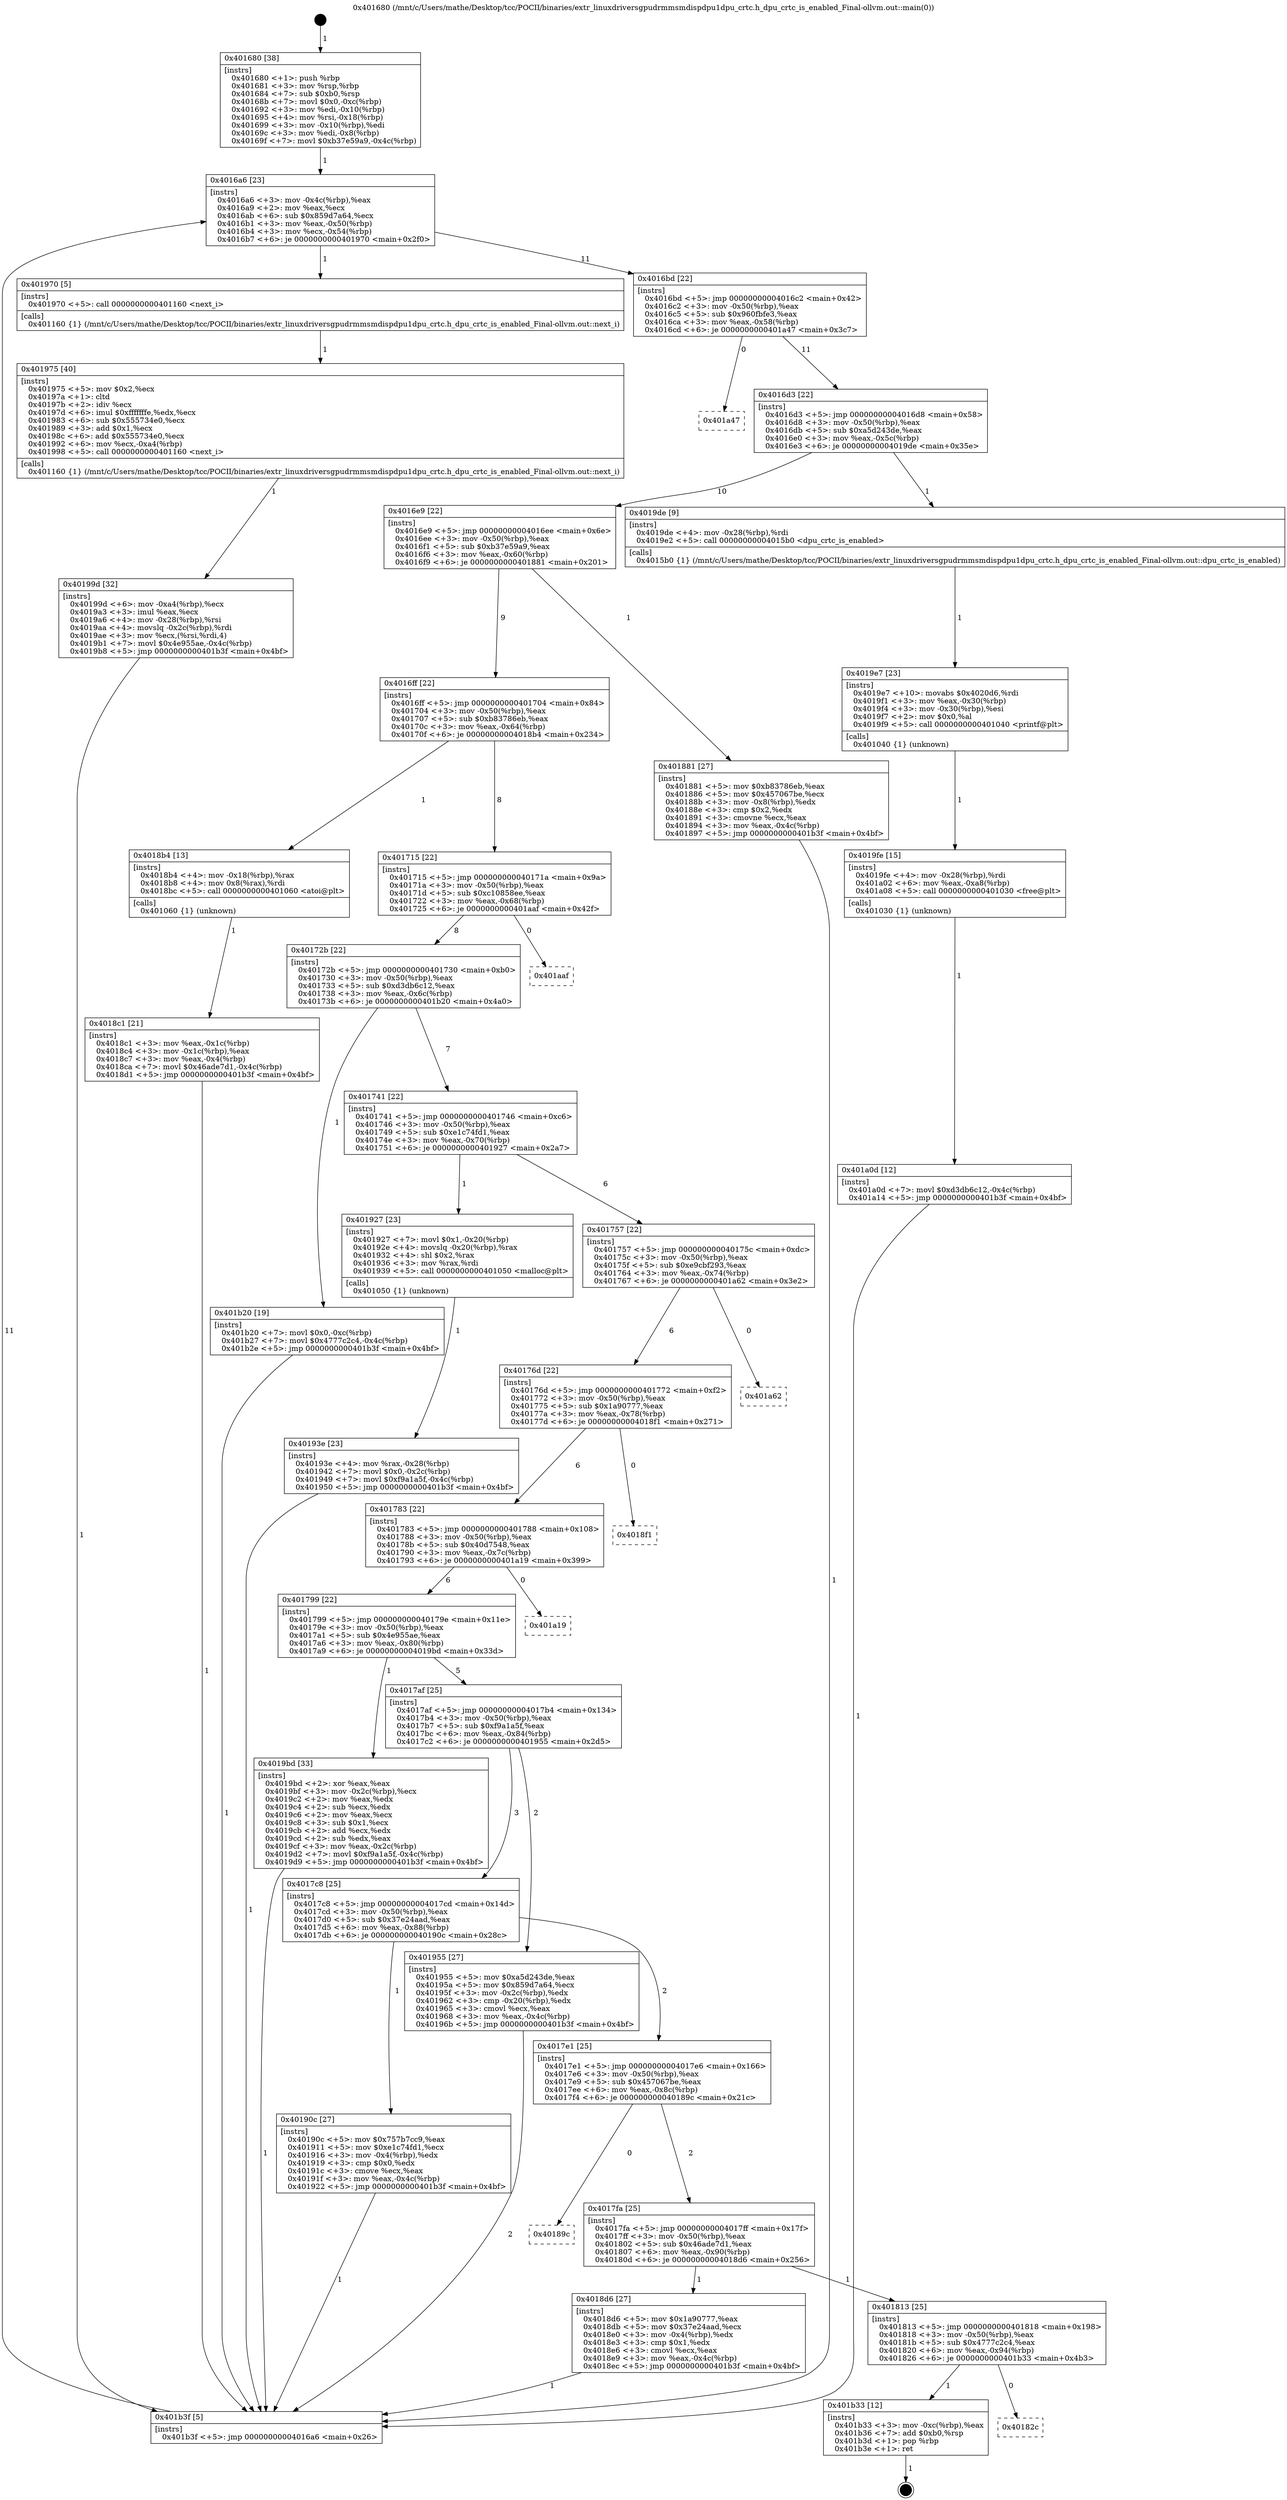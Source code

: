 digraph "0x401680" {
  label = "0x401680 (/mnt/c/Users/mathe/Desktop/tcc/POCII/binaries/extr_linuxdriversgpudrmmsmdispdpu1dpu_crtc.h_dpu_crtc_is_enabled_Final-ollvm.out::main(0))"
  labelloc = "t"
  node[shape=record]

  Entry [label="",width=0.3,height=0.3,shape=circle,fillcolor=black,style=filled]
  "0x4016a6" [label="{
     0x4016a6 [23]\l
     | [instrs]\l
     &nbsp;&nbsp;0x4016a6 \<+3\>: mov -0x4c(%rbp),%eax\l
     &nbsp;&nbsp;0x4016a9 \<+2\>: mov %eax,%ecx\l
     &nbsp;&nbsp;0x4016ab \<+6\>: sub $0x859d7a64,%ecx\l
     &nbsp;&nbsp;0x4016b1 \<+3\>: mov %eax,-0x50(%rbp)\l
     &nbsp;&nbsp;0x4016b4 \<+3\>: mov %ecx,-0x54(%rbp)\l
     &nbsp;&nbsp;0x4016b7 \<+6\>: je 0000000000401970 \<main+0x2f0\>\l
  }"]
  "0x401970" [label="{
     0x401970 [5]\l
     | [instrs]\l
     &nbsp;&nbsp;0x401970 \<+5\>: call 0000000000401160 \<next_i\>\l
     | [calls]\l
     &nbsp;&nbsp;0x401160 \{1\} (/mnt/c/Users/mathe/Desktop/tcc/POCII/binaries/extr_linuxdriversgpudrmmsmdispdpu1dpu_crtc.h_dpu_crtc_is_enabled_Final-ollvm.out::next_i)\l
  }"]
  "0x4016bd" [label="{
     0x4016bd [22]\l
     | [instrs]\l
     &nbsp;&nbsp;0x4016bd \<+5\>: jmp 00000000004016c2 \<main+0x42\>\l
     &nbsp;&nbsp;0x4016c2 \<+3\>: mov -0x50(%rbp),%eax\l
     &nbsp;&nbsp;0x4016c5 \<+5\>: sub $0x960fbfe3,%eax\l
     &nbsp;&nbsp;0x4016ca \<+3\>: mov %eax,-0x58(%rbp)\l
     &nbsp;&nbsp;0x4016cd \<+6\>: je 0000000000401a47 \<main+0x3c7\>\l
  }"]
  Exit [label="",width=0.3,height=0.3,shape=circle,fillcolor=black,style=filled,peripheries=2]
  "0x401a47" [label="{
     0x401a47\l
  }", style=dashed]
  "0x4016d3" [label="{
     0x4016d3 [22]\l
     | [instrs]\l
     &nbsp;&nbsp;0x4016d3 \<+5\>: jmp 00000000004016d8 \<main+0x58\>\l
     &nbsp;&nbsp;0x4016d8 \<+3\>: mov -0x50(%rbp),%eax\l
     &nbsp;&nbsp;0x4016db \<+5\>: sub $0xa5d243de,%eax\l
     &nbsp;&nbsp;0x4016e0 \<+3\>: mov %eax,-0x5c(%rbp)\l
     &nbsp;&nbsp;0x4016e3 \<+6\>: je 00000000004019de \<main+0x35e\>\l
  }"]
  "0x40182c" [label="{
     0x40182c\l
  }", style=dashed]
  "0x4019de" [label="{
     0x4019de [9]\l
     | [instrs]\l
     &nbsp;&nbsp;0x4019de \<+4\>: mov -0x28(%rbp),%rdi\l
     &nbsp;&nbsp;0x4019e2 \<+5\>: call 00000000004015b0 \<dpu_crtc_is_enabled\>\l
     | [calls]\l
     &nbsp;&nbsp;0x4015b0 \{1\} (/mnt/c/Users/mathe/Desktop/tcc/POCII/binaries/extr_linuxdriversgpudrmmsmdispdpu1dpu_crtc.h_dpu_crtc_is_enabled_Final-ollvm.out::dpu_crtc_is_enabled)\l
  }"]
  "0x4016e9" [label="{
     0x4016e9 [22]\l
     | [instrs]\l
     &nbsp;&nbsp;0x4016e9 \<+5\>: jmp 00000000004016ee \<main+0x6e\>\l
     &nbsp;&nbsp;0x4016ee \<+3\>: mov -0x50(%rbp),%eax\l
     &nbsp;&nbsp;0x4016f1 \<+5\>: sub $0xb37e59a9,%eax\l
     &nbsp;&nbsp;0x4016f6 \<+3\>: mov %eax,-0x60(%rbp)\l
     &nbsp;&nbsp;0x4016f9 \<+6\>: je 0000000000401881 \<main+0x201\>\l
  }"]
  "0x401b33" [label="{
     0x401b33 [12]\l
     | [instrs]\l
     &nbsp;&nbsp;0x401b33 \<+3\>: mov -0xc(%rbp),%eax\l
     &nbsp;&nbsp;0x401b36 \<+7\>: add $0xb0,%rsp\l
     &nbsp;&nbsp;0x401b3d \<+1\>: pop %rbp\l
     &nbsp;&nbsp;0x401b3e \<+1\>: ret\l
  }"]
  "0x401881" [label="{
     0x401881 [27]\l
     | [instrs]\l
     &nbsp;&nbsp;0x401881 \<+5\>: mov $0xb83786eb,%eax\l
     &nbsp;&nbsp;0x401886 \<+5\>: mov $0x457067be,%ecx\l
     &nbsp;&nbsp;0x40188b \<+3\>: mov -0x8(%rbp),%edx\l
     &nbsp;&nbsp;0x40188e \<+3\>: cmp $0x2,%edx\l
     &nbsp;&nbsp;0x401891 \<+3\>: cmovne %ecx,%eax\l
     &nbsp;&nbsp;0x401894 \<+3\>: mov %eax,-0x4c(%rbp)\l
     &nbsp;&nbsp;0x401897 \<+5\>: jmp 0000000000401b3f \<main+0x4bf\>\l
  }"]
  "0x4016ff" [label="{
     0x4016ff [22]\l
     | [instrs]\l
     &nbsp;&nbsp;0x4016ff \<+5\>: jmp 0000000000401704 \<main+0x84\>\l
     &nbsp;&nbsp;0x401704 \<+3\>: mov -0x50(%rbp),%eax\l
     &nbsp;&nbsp;0x401707 \<+5\>: sub $0xb83786eb,%eax\l
     &nbsp;&nbsp;0x40170c \<+3\>: mov %eax,-0x64(%rbp)\l
     &nbsp;&nbsp;0x40170f \<+6\>: je 00000000004018b4 \<main+0x234\>\l
  }"]
  "0x401b3f" [label="{
     0x401b3f [5]\l
     | [instrs]\l
     &nbsp;&nbsp;0x401b3f \<+5\>: jmp 00000000004016a6 \<main+0x26\>\l
  }"]
  "0x401680" [label="{
     0x401680 [38]\l
     | [instrs]\l
     &nbsp;&nbsp;0x401680 \<+1\>: push %rbp\l
     &nbsp;&nbsp;0x401681 \<+3\>: mov %rsp,%rbp\l
     &nbsp;&nbsp;0x401684 \<+7\>: sub $0xb0,%rsp\l
     &nbsp;&nbsp;0x40168b \<+7\>: movl $0x0,-0xc(%rbp)\l
     &nbsp;&nbsp;0x401692 \<+3\>: mov %edi,-0x10(%rbp)\l
     &nbsp;&nbsp;0x401695 \<+4\>: mov %rsi,-0x18(%rbp)\l
     &nbsp;&nbsp;0x401699 \<+3\>: mov -0x10(%rbp),%edi\l
     &nbsp;&nbsp;0x40169c \<+3\>: mov %edi,-0x8(%rbp)\l
     &nbsp;&nbsp;0x40169f \<+7\>: movl $0xb37e59a9,-0x4c(%rbp)\l
  }"]
  "0x401a0d" [label="{
     0x401a0d [12]\l
     | [instrs]\l
     &nbsp;&nbsp;0x401a0d \<+7\>: movl $0xd3db6c12,-0x4c(%rbp)\l
     &nbsp;&nbsp;0x401a14 \<+5\>: jmp 0000000000401b3f \<main+0x4bf\>\l
  }"]
  "0x4018b4" [label="{
     0x4018b4 [13]\l
     | [instrs]\l
     &nbsp;&nbsp;0x4018b4 \<+4\>: mov -0x18(%rbp),%rax\l
     &nbsp;&nbsp;0x4018b8 \<+4\>: mov 0x8(%rax),%rdi\l
     &nbsp;&nbsp;0x4018bc \<+5\>: call 0000000000401060 \<atoi@plt\>\l
     | [calls]\l
     &nbsp;&nbsp;0x401060 \{1\} (unknown)\l
  }"]
  "0x401715" [label="{
     0x401715 [22]\l
     | [instrs]\l
     &nbsp;&nbsp;0x401715 \<+5\>: jmp 000000000040171a \<main+0x9a\>\l
     &nbsp;&nbsp;0x40171a \<+3\>: mov -0x50(%rbp),%eax\l
     &nbsp;&nbsp;0x40171d \<+5\>: sub $0xc10858ee,%eax\l
     &nbsp;&nbsp;0x401722 \<+3\>: mov %eax,-0x68(%rbp)\l
     &nbsp;&nbsp;0x401725 \<+6\>: je 0000000000401aaf \<main+0x42f\>\l
  }"]
  "0x4018c1" [label="{
     0x4018c1 [21]\l
     | [instrs]\l
     &nbsp;&nbsp;0x4018c1 \<+3\>: mov %eax,-0x1c(%rbp)\l
     &nbsp;&nbsp;0x4018c4 \<+3\>: mov -0x1c(%rbp),%eax\l
     &nbsp;&nbsp;0x4018c7 \<+3\>: mov %eax,-0x4(%rbp)\l
     &nbsp;&nbsp;0x4018ca \<+7\>: movl $0x46ade7d1,-0x4c(%rbp)\l
     &nbsp;&nbsp;0x4018d1 \<+5\>: jmp 0000000000401b3f \<main+0x4bf\>\l
  }"]
  "0x4019fe" [label="{
     0x4019fe [15]\l
     | [instrs]\l
     &nbsp;&nbsp;0x4019fe \<+4\>: mov -0x28(%rbp),%rdi\l
     &nbsp;&nbsp;0x401a02 \<+6\>: mov %eax,-0xa8(%rbp)\l
     &nbsp;&nbsp;0x401a08 \<+5\>: call 0000000000401030 \<free@plt\>\l
     | [calls]\l
     &nbsp;&nbsp;0x401030 \{1\} (unknown)\l
  }"]
  "0x401aaf" [label="{
     0x401aaf\l
  }", style=dashed]
  "0x40172b" [label="{
     0x40172b [22]\l
     | [instrs]\l
     &nbsp;&nbsp;0x40172b \<+5\>: jmp 0000000000401730 \<main+0xb0\>\l
     &nbsp;&nbsp;0x401730 \<+3\>: mov -0x50(%rbp),%eax\l
     &nbsp;&nbsp;0x401733 \<+5\>: sub $0xd3db6c12,%eax\l
     &nbsp;&nbsp;0x401738 \<+3\>: mov %eax,-0x6c(%rbp)\l
     &nbsp;&nbsp;0x40173b \<+6\>: je 0000000000401b20 \<main+0x4a0\>\l
  }"]
  "0x4019e7" [label="{
     0x4019e7 [23]\l
     | [instrs]\l
     &nbsp;&nbsp;0x4019e7 \<+10\>: movabs $0x4020d6,%rdi\l
     &nbsp;&nbsp;0x4019f1 \<+3\>: mov %eax,-0x30(%rbp)\l
     &nbsp;&nbsp;0x4019f4 \<+3\>: mov -0x30(%rbp),%esi\l
     &nbsp;&nbsp;0x4019f7 \<+2\>: mov $0x0,%al\l
     &nbsp;&nbsp;0x4019f9 \<+5\>: call 0000000000401040 \<printf@plt\>\l
     | [calls]\l
     &nbsp;&nbsp;0x401040 \{1\} (unknown)\l
  }"]
  "0x401b20" [label="{
     0x401b20 [19]\l
     | [instrs]\l
     &nbsp;&nbsp;0x401b20 \<+7\>: movl $0x0,-0xc(%rbp)\l
     &nbsp;&nbsp;0x401b27 \<+7\>: movl $0x4777c2c4,-0x4c(%rbp)\l
     &nbsp;&nbsp;0x401b2e \<+5\>: jmp 0000000000401b3f \<main+0x4bf\>\l
  }"]
  "0x401741" [label="{
     0x401741 [22]\l
     | [instrs]\l
     &nbsp;&nbsp;0x401741 \<+5\>: jmp 0000000000401746 \<main+0xc6\>\l
     &nbsp;&nbsp;0x401746 \<+3\>: mov -0x50(%rbp),%eax\l
     &nbsp;&nbsp;0x401749 \<+5\>: sub $0xe1c74fd1,%eax\l
     &nbsp;&nbsp;0x40174e \<+3\>: mov %eax,-0x70(%rbp)\l
     &nbsp;&nbsp;0x401751 \<+6\>: je 0000000000401927 \<main+0x2a7\>\l
  }"]
  "0x40199d" [label="{
     0x40199d [32]\l
     | [instrs]\l
     &nbsp;&nbsp;0x40199d \<+6\>: mov -0xa4(%rbp),%ecx\l
     &nbsp;&nbsp;0x4019a3 \<+3\>: imul %eax,%ecx\l
     &nbsp;&nbsp;0x4019a6 \<+4\>: mov -0x28(%rbp),%rsi\l
     &nbsp;&nbsp;0x4019aa \<+4\>: movslq -0x2c(%rbp),%rdi\l
     &nbsp;&nbsp;0x4019ae \<+3\>: mov %ecx,(%rsi,%rdi,4)\l
     &nbsp;&nbsp;0x4019b1 \<+7\>: movl $0x4e955ae,-0x4c(%rbp)\l
     &nbsp;&nbsp;0x4019b8 \<+5\>: jmp 0000000000401b3f \<main+0x4bf\>\l
  }"]
  "0x401927" [label="{
     0x401927 [23]\l
     | [instrs]\l
     &nbsp;&nbsp;0x401927 \<+7\>: movl $0x1,-0x20(%rbp)\l
     &nbsp;&nbsp;0x40192e \<+4\>: movslq -0x20(%rbp),%rax\l
     &nbsp;&nbsp;0x401932 \<+4\>: shl $0x2,%rax\l
     &nbsp;&nbsp;0x401936 \<+3\>: mov %rax,%rdi\l
     &nbsp;&nbsp;0x401939 \<+5\>: call 0000000000401050 \<malloc@plt\>\l
     | [calls]\l
     &nbsp;&nbsp;0x401050 \{1\} (unknown)\l
  }"]
  "0x401757" [label="{
     0x401757 [22]\l
     | [instrs]\l
     &nbsp;&nbsp;0x401757 \<+5\>: jmp 000000000040175c \<main+0xdc\>\l
     &nbsp;&nbsp;0x40175c \<+3\>: mov -0x50(%rbp),%eax\l
     &nbsp;&nbsp;0x40175f \<+5\>: sub $0xe9cbf293,%eax\l
     &nbsp;&nbsp;0x401764 \<+3\>: mov %eax,-0x74(%rbp)\l
     &nbsp;&nbsp;0x401767 \<+6\>: je 0000000000401a62 \<main+0x3e2\>\l
  }"]
  "0x401975" [label="{
     0x401975 [40]\l
     | [instrs]\l
     &nbsp;&nbsp;0x401975 \<+5\>: mov $0x2,%ecx\l
     &nbsp;&nbsp;0x40197a \<+1\>: cltd\l
     &nbsp;&nbsp;0x40197b \<+2\>: idiv %ecx\l
     &nbsp;&nbsp;0x40197d \<+6\>: imul $0xfffffffe,%edx,%ecx\l
     &nbsp;&nbsp;0x401983 \<+6\>: sub $0x555734e0,%ecx\l
     &nbsp;&nbsp;0x401989 \<+3\>: add $0x1,%ecx\l
     &nbsp;&nbsp;0x40198c \<+6\>: add $0x555734e0,%ecx\l
     &nbsp;&nbsp;0x401992 \<+6\>: mov %ecx,-0xa4(%rbp)\l
     &nbsp;&nbsp;0x401998 \<+5\>: call 0000000000401160 \<next_i\>\l
     | [calls]\l
     &nbsp;&nbsp;0x401160 \{1\} (/mnt/c/Users/mathe/Desktop/tcc/POCII/binaries/extr_linuxdriversgpudrmmsmdispdpu1dpu_crtc.h_dpu_crtc_is_enabled_Final-ollvm.out::next_i)\l
  }"]
  "0x401a62" [label="{
     0x401a62\l
  }", style=dashed]
  "0x40176d" [label="{
     0x40176d [22]\l
     | [instrs]\l
     &nbsp;&nbsp;0x40176d \<+5\>: jmp 0000000000401772 \<main+0xf2\>\l
     &nbsp;&nbsp;0x401772 \<+3\>: mov -0x50(%rbp),%eax\l
     &nbsp;&nbsp;0x401775 \<+5\>: sub $0x1a90777,%eax\l
     &nbsp;&nbsp;0x40177a \<+3\>: mov %eax,-0x78(%rbp)\l
     &nbsp;&nbsp;0x40177d \<+6\>: je 00000000004018f1 \<main+0x271\>\l
  }"]
  "0x40193e" [label="{
     0x40193e [23]\l
     | [instrs]\l
     &nbsp;&nbsp;0x40193e \<+4\>: mov %rax,-0x28(%rbp)\l
     &nbsp;&nbsp;0x401942 \<+7\>: movl $0x0,-0x2c(%rbp)\l
     &nbsp;&nbsp;0x401949 \<+7\>: movl $0xf9a1a5f,-0x4c(%rbp)\l
     &nbsp;&nbsp;0x401950 \<+5\>: jmp 0000000000401b3f \<main+0x4bf\>\l
  }"]
  "0x4018f1" [label="{
     0x4018f1\l
  }", style=dashed]
  "0x401783" [label="{
     0x401783 [22]\l
     | [instrs]\l
     &nbsp;&nbsp;0x401783 \<+5\>: jmp 0000000000401788 \<main+0x108\>\l
     &nbsp;&nbsp;0x401788 \<+3\>: mov -0x50(%rbp),%eax\l
     &nbsp;&nbsp;0x40178b \<+5\>: sub $0x40d7548,%eax\l
     &nbsp;&nbsp;0x401790 \<+3\>: mov %eax,-0x7c(%rbp)\l
     &nbsp;&nbsp;0x401793 \<+6\>: je 0000000000401a19 \<main+0x399\>\l
  }"]
  "0x401813" [label="{
     0x401813 [25]\l
     | [instrs]\l
     &nbsp;&nbsp;0x401813 \<+5\>: jmp 0000000000401818 \<main+0x198\>\l
     &nbsp;&nbsp;0x401818 \<+3\>: mov -0x50(%rbp),%eax\l
     &nbsp;&nbsp;0x40181b \<+5\>: sub $0x4777c2c4,%eax\l
     &nbsp;&nbsp;0x401820 \<+6\>: mov %eax,-0x94(%rbp)\l
     &nbsp;&nbsp;0x401826 \<+6\>: je 0000000000401b33 \<main+0x4b3\>\l
  }"]
  "0x401a19" [label="{
     0x401a19\l
  }", style=dashed]
  "0x401799" [label="{
     0x401799 [22]\l
     | [instrs]\l
     &nbsp;&nbsp;0x401799 \<+5\>: jmp 000000000040179e \<main+0x11e\>\l
     &nbsp;&nbsp;0x40179e \<+3\>: mov -0x50(%rbp),%eax\l
     &nbsp;&nbsp;0x4017a1 \<+5\>: sub $0x4e955ae,%eax\l
     &nbsp;&nbsp;0x4017a6 \<+3\>: mov %eax,-0x80(%rbp)\l
     &nbsp;&nbsp;0x4017a9 \<+6\>: je 00000000004019bd \<main+0x33d\>\l
  }"]
  "0x4018d6" [label="{
     0x4018d6 [27]\l
     | [instrs]\l
     &nbsp;&nbsp;0x4018d6 \<+5\>: mov $0x1a90777,%eax\l
     &nbsp;&nbsp;0x4018db \<+5\>: mov $0x37e24aad,%ecx\l
     &nbsp;&nbsp;0x4018e0 \<+3\>: mov -0x4(%rbp),%edx\l
     &nbsp;&nbsp;0x4018e3 \<+3\>: cmp $0x1,%edx\l
     &nbsp;&nbsp;0x4018e6 \<+3\>: cmovl %ecx,%eax\l
     &nbsp;&nbsp;0x4018e9 \<+3\>: mov %eax,-0x4c(%rbp)\l
     &nbsp;&nbsp;0x4018ec \<+5\>: jmp 0000000000401b3f \<main+0x4bf\>\l
  }"]
  "0x4019bd" [label="{
     0x4019bd [33]\l
     | [instrs]\l
     &nbsp;&nbsp;0x4019bd \<+2\>: xor %eax,%eax\l
     &nbsp;&nbsp;0x4019bf \<+3\>: mov -0x2c(%rbp),%ecx\l
     &nbsp;&nbsp;0x4019c2 \<+2\>: mov %eax,%edx\l
     &nbsp;&nbsp;0x4019c4 \<+2\>: sub %ecx,%edx\l
     &nbsp;&nbsp;0x4019c6 \<+2\>: mov %eax,%ecx\l
     &nbsp;&nbsp;0x4019c8 \<+3\>: sub $0x1,%ecx\l
     &nbsp;&nbsp;0x4019cb \<+2\>: add %ecx,%edx\l
     &nbsp;&nbsp;0x4019cd \<+2\>: sub %edx,%eax\l
     &nbsp;&nbsp;0x4019cf \<+3\>: mov %eax,-0x2c(%rbp)\l
     &nbsp;&nbsp;0x4019d2 \<+7\>: movl $0xf9a1a5f,-0x4c(%rbp)\l
     &nbsp;&nbsp;0x4019d9 \<+5\>: jmp 0000000000401b3f \<main+0x4bf\>\l
  }"]
  "0x4017af" [label="{
     0x4017af [25]\l
     | [instrs]\l
     &nbsp;&nbsp;0x4017af \<+5\>: jmp 00000000004017b4 \<main+0x134\>\l
     &nbsp;&nbsp;0x4017b4 \<+3\>: mov -0x50(%rbp),%eax\l
     &nbsp;&nbsp;0x4017b7 \<+5\>: sub $0xf9a1a5f,%eax\l
     &nbsp;&nbsp;0x4017bc \<+6\>: mov %eax,-0x84(%rbp)\l
     &nbsp;&nbsp;0x4017c2 \<+6\>: je 0000000000401955 \<main+0x2d5\>\l
  }"]
  "0x4017fa" [label="{
     0x4017fa [25]\l
     | [instrs]\l
     &nbsp;&nbsp;0x4017fa \<+5\>: jmp 00000000004017ff \<main+0x17f\>\l
     &nbsp;&nbsp;0x4017ff \<+3\>: mov -0x50(%rbp),%eax\l
     &nbsp;&nbsp;0x401802 \<+5\>: sub $0x46ade7d1,%eax\l
     &nbsp;&nbsp;0x401807 \<+6\>: mov %eax,-0x90(%rbp)\l
     &nbsp;&nbsp;0x40180d \<+6\>: je 00000000004018d6 \<main+0x256\>\l
  }"]
  "0x401955" [label="{
     0x401955 [27]\l
     | [instrs]\l
     &nbsp;&nbsp;0x401955 \<+5\>: mov $0xa5d243de,%eax\l
     &nbsp;&nbsp;0x40195a \<+5\>: mov $0x859d7a64,%ecx\l
     &nbsp;&nbsp;0x40195f \<+3\>: mov -0x2c(%rbp),%edx\l
     &nbsp;&nbsp;0x401962 \<+3\>: cmp -0x20(%rbp),%edx\l
     &nbsp;&nbsp;0x401965 \<+3\>: cmovl %ecx,%eax\l
     &nbsp;&nbsp;0x401968 \<+3\>: mov %eax,-0x4c(%rbp)\l
     &nbsp;&nbsp;0x40196b \<+5\>: jmp 0000000000401b3f \<main+0x4bf\>\l
  }"]
  "0x4017c8" [label="{
     0x4017c8 [25]\l
     | [instrs]\l
     &nbsp;&nbsp;0x4017c8 \<+5\>: jmp 00000000004017cd \<main+0x14d\>\l
     &nbsp;&nbsp;0x4017cd \<+3\>: mov -0x50(%rbp),%eax\l
     &nbsp;&nbsp;0x4017d0 \<+5\>: sub $0x37e24aad,%eax\l
     &nbsp;&nbsp;0x4017d5 \<+6\>: mov %eax,-0x88(%rbp)\l
     &nbsp;&nbsp;0x4017db \<+6\>: je 000000000040190c \<main+0x28c\>\l
  }"]
  "0x40189c" [label="{
     0x40189c\l
  }", style=dashed]
  "0x40190c" [label="{
     0x40190c [27]\l
     | [instrs]\l
     &nbsp;&nbsp;0x40190c \<+5\>: mov $0x757b7cc9,%eax\l
     &nbsp;&nbsp;0x401911 \<+5\>: mov $0xe1c74fd1,%ecx\l
     &nbsp;&nbsp;0x401916 \<+3\>: mov -0x4(%rbp),%edx\l
     &nbsp;&nbsp;0x401919 \<+3\>: cmp $0x0,%edx\l
     &nbsp;&nbsp;0x40191c \<+3\>: cmove %ecx,%eax\l
     &nbsp;&nbsp;0x40191f \<+3\>: mov %eax,-0x4c(%rbp)\l
     &nbsp;&nbsp;0x401922 \<+5\>: jmp 0000000000401b3f \<main+0x4bf\>\l
  }"]
  "0x4017e1" [label="{
     0x4017e1 [25]\l
     | [instrs]\l
     &nbsp;&nbsp;0x4017e1 \<+5\>: jmp 00000000004017e6 \<main+0x166\>\l
     &nbsp;&nbsp;0x4017e6 \<+3\>: mov -0x50(%rbp),%eax\l
     &nbsp;&nbsp;0x4017e9 \<+5\>: sub $0x457067be,%eax\l
     &nbsp;&nbsp;0x4017ee \<+6\>: mov %eax,-0x8c(%rbp)\l
     &nbsp;&nbsp;0x4017f4 \<+6\>: je 000000000040189c \<main+0x21c\>\l
  }"]
  Entry -> "0x401680" [label=" 1"]
  "0x4016a6" -> "0x401970" [label=" 1"]
  "0x4016a6" -> "0x4016bd" [label=" 11"]
  "0x401b33" -> Exit [label=" 1"]
  "0x4016bd" -> "0x401a47" [label=" 0"]
  "0x4016bd" -> "0x4016d3" [label=" 11"]
  "0x401813" -> "0x40182c" [label=" 0"]
  "0x4016d3" -> "0x4019de" [label=" 1"]
  "0x4016d3" -> "0x4016e9" [label=" 10"]
  "0x401813" -> "0x401b33" [label=" 1"]
  "0x4016e9" -> "0x401881" [label=" 1"]
  "0x4016e9" -> "0x4016ff" [label=" 9"]
  "0x401881" -> "0x401b3f" [label=" 1"]
  "0x401680" -> "0x4016a6" [label=" 1"]
  "0x401b3f" -> "0x4016a6" [label=" 11"]
  "0x401b20" -> "0x401b3f" [label=" 1"]
  "0x4016ff" -> "0x4018b4" [label=" 1"]
  "0x4016ff" -> "0x401715" [label=" 8"]
  "0x4018b4" -> "0x4018c1" [label=" 1"]
  "0x4018c1" -> "0x401b3f" [label=" 1"]
  "0x401a0d" -> "0x401b3f" [label=" 1"]
  "0x401715" -> "0x401aaf" [label=" 0"]
  "0x401715" -> "0x40172b" [label=" 8"]
  "0x4019fe" -> "0x401a0d" [label=" 1"]
  "0x40172b" -> "0x401b20" [label=" 1"]
  "0x40172b" -> "0x401741" [label=" 7"]
  "0x4019e7" -> "0x4019fe" [label=" 1"]
  "0x401741" -> "0x401927" [label=" 1"]
  "0x401741" -> "0x401757" [label=" 6"]
  "0x4019de" -> "0x4019e7" [label=" 1"]
  "0x401757" -> "0x401a62" [label=" 0"]
  "0x401757" -> "0x40176d" [label=" 6"]
  "0x4019bd" -> "0x401b3f" [label=" 1"]
  "0x40176d" -> "0x4018f1" [label=" 0"]
  "0x40176d" -> "0x401783" [label=" 6"]
  "0x40199d" -> "0x401b3f" [label=" 1"]
  "0x401783" -> "0x401a19" [label=" 0"]
  "0x401783" -> "0x401799" [label=" 6"]
  "0x401975" -> "0x40199d" [label=" 1"]
  "0x401799" -> "0x4019bd" [label=" 1"]
  "0x401799" -> "0x4017af" [label=" 5"]
  "0x401970" -> "0x401975" [label=" 1"]
  "0x4017af" -> "0x401955" [label=" 2"]
  "0x4017af" -> "0x4017c8" [label=" 3"]
  "0x40193e" -> "0x401b3f" [label=" 1"]
  "0x4017c8" -> "0x40190c" [label=" 1"]
  "0x4017c8" -> "0x4017e1" [label=" 2"]
  "0x401927" -> "0x40193e" [label=" 1"]
  "0x4017e1" -> "0x40189c" [label=" 0"]
  "0x4017e1" -> "0x4017fa" [label=" 2"]
  "0x401955" -> "0x401b3f" [label=" 2"]
  "0x4017fa" -> "0x4018d6" [label=" 1"]
  "0x4017fa" -> "0x401813" [label=" 1"]
  "0x4018d6" -> "0x401b3f" [label=" 1"]
  "0x40190c" -> "0x401b3f" [label=" 1"]
}
